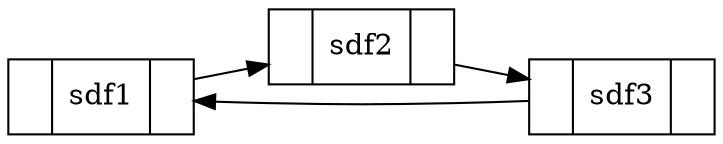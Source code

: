 digraph G{
rankdir = LR;
node[shape = record]; 
0 [label = "{<ref> | <data>sdf1 | }"]
0->1
1 [label = "{<ref> | <data>sdf2 | }"]
1->2
2 [label = "{<ref> | <data>sdf3 | }"]
2->0
}